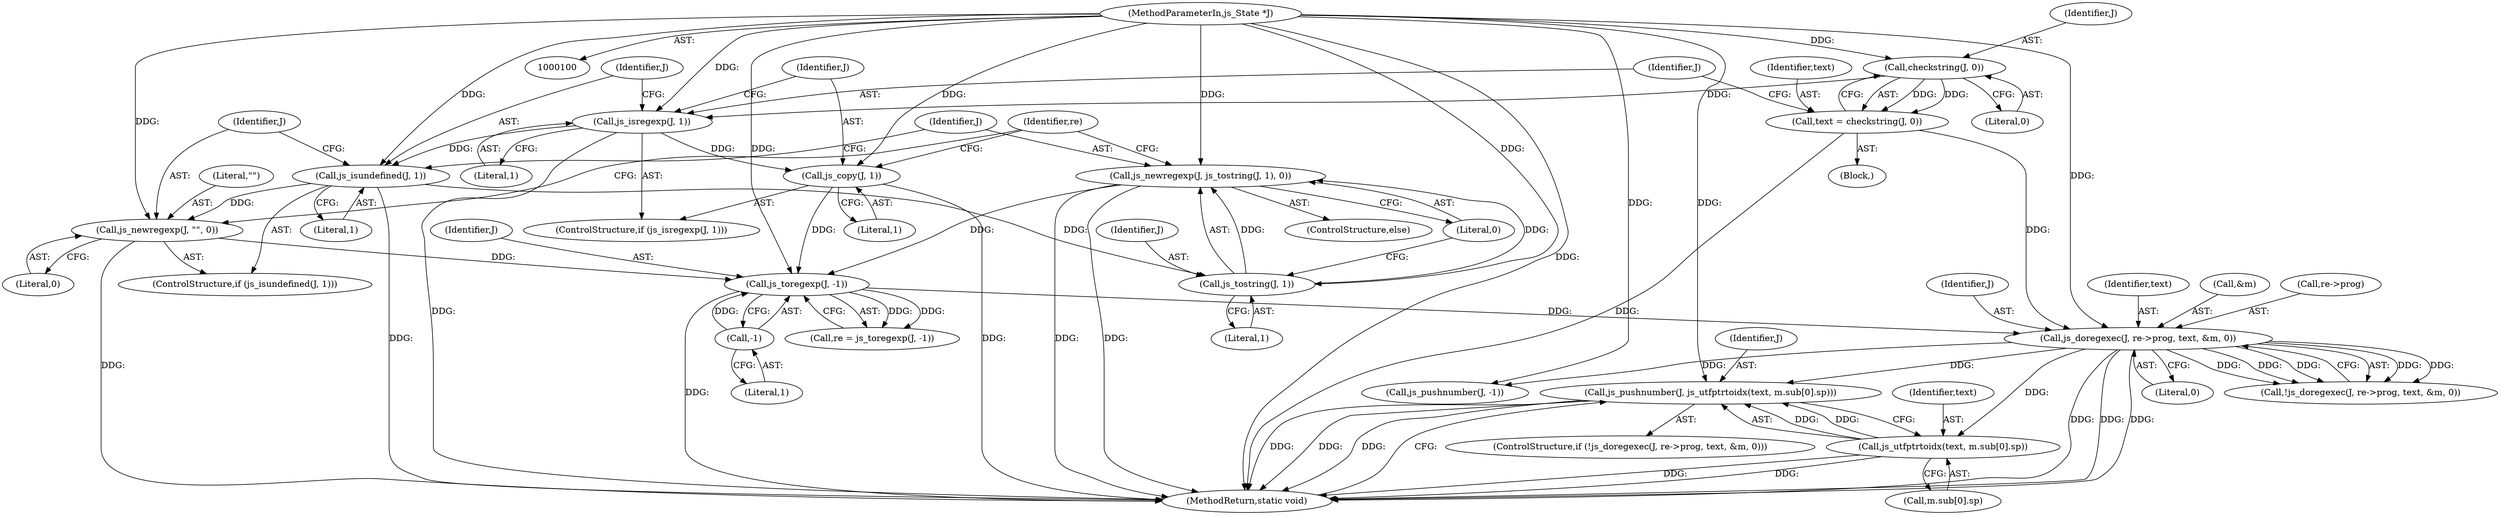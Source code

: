 digraph "0_mujs_00d4606c3baf813b7b1c176823b2729bf51002a2_3@pointer" {
"1000151" [label="(Call,js_pushnumber(J, js_utfptrtoidx(text, m.sub[0].sp)))"];
"1000142" [label="(Call,js_doregexec(J, re->prog, text, &m, 0))"];
"1000136" [label="(Call,js_toregexp(J, -1))"];
"1000128" [label="(Call,js_newregexp(J, js_tostring(J, 1), 0))"];
"1000130" [label="(Call,js_tostring(J, 1))"];
"1000120" [label="(Call,js_isundefined(J, 1))"];
"1000112" [label="(Call,js_isregexp(J, 1))"];
"1000108" [label="(Call,checkstring(J, 0))"];
"1000101" [label="(MethodParameterIn,js_State *J)"];
"1000115" [label="(Call,js_copy(J, 1))"];
"1000123" [label="(Call,js_newregexp(J, \"\", 0))"];
"1000138" [label="(Call,-1)"];
"1000106" [label="(Call,text = checkstring(J, 0))"];
"1000153" [label="(Call,js_utfptrtoidx(text, m.sub[0].sp))"];
"1000108" [label="(Call,checkstring(J, 0))"];
"1000116" [label="(Identifier,J)"];
"1000112" [label="(Call,js_isregexp(J, 1))"];
"1000114" [label="(Literal,1)"];
"1000126" [label="(Literal,0)"];
"1000131" [label="(Identifier,J)"];
"1000124" [label="(Identifier,J)"];
"1000163" [label="(Call,js_pushnumber(J, -1))"];
"1000107" [label="(Identifier,text)"];
"1000129" [label="(Identifier,J)"];
"1000127" [label="(ControlStructure,else)"];
"1000102" [label="(Block,)"];
"1000141" [label="(Call,!js_doregexec(J, re->prog, text, &m, 0))"];
"1000138" [label="(Call,-1)"];
"1000142" [label="(Call,js_doregexec(J, re->prog, text, &m, 0))"];
"1000155" [label="(Call,m.sub[0].sp)"];
"1000110" [label="(Literal,0)"];
"1000106" [label="(Call,text = checkstring(J, 0))"];
"1000134" [label="(Call,re = js_toregexp(J, -1))"];
"1000140" [label="(ControlStructure,if (!js_doregexec(J, re->prog, text, &m, 0)))"];
"1000119" [label="(ControlStructure,if (js_isundefined(J, 1)))"];
"1000125" [label="(Literal,\"\")"];
"1000151" [label="(Call,js_pushnumber(J, js_utfptrtoidx(text, m.sub[0].sp)))"];
"1000130" [label="(Call,js_tostring(J, 1))"];
"1000150" [label="(Literal,0)"];
"1000133" [label="(Literal,0)"];
"1000135" [label="(Identifier,re)"];
"1000101" [label="(MethodParameterIn,js_State *J)"];
"1000117" [label="(Literal,1)"];
"1000147" [label="(Identifier,text)"];
"1000123" [label="(Call,js_newregexp(J, \"\", 0))"];
"1000122" [label="(Literal,1)"];
"1000154" [label="(Identifier,text)"];
"1000167" [label="(MethodReturn,static void)"];
"1000148" [label="(Call,&m)"];
"1000109" [label="(Identifier,J)"];
"1000152" [label="(Identifier,J)"];
"1000153" [label="(Call,js_utfptrtoidx(text, m.sub[0].sp))"];
"1000115" [label="(Call,js_copy(J, 1))"];
"1000111" [label="(ControlStructure,if (js_isregexp(J, 1)))"];
"1000144" [label="(Call,re->prog)"];
"1000139" [label="(Literal,1)"];
"1000121" [label="(Identifier,J)"];
"1000132" [label="(Literal,1)"];
"1000137" [label="(Identifier,J)"];
"1000113" [label="(Identifier,J)"];
"1000128" [label="(Call,js_newregexp(J, js_tostring(J, 1), 0))"];
"1000136" [label="(Call,js_toregexp(J, -1))"];
"1000143" [label="(Identifier,J)"];
"1000120" [label="(Call,js_isundefined(J, 1))"];
"1000151" -> "1000140"  [label="AST: "];
"1000151" -> "1000153"  [label="CFG: "];
"1000152" -> "1000151"  [label="AST: "];
"1000153" -> "1000151"  [label="AST: "];
"1000167" -> "1000151"  [label="CFG: "];
"1000151" -> "1000167"  [label="DDG: "];
"1000151" -> "1000167"  [label="DDG: "];
"1000151" -> "1000167"  [label="DDG: "];
"1000142" -> "1000151"  [label="DDG: "];
"1000101" -> "1000151"  [label="DDG: "];
"1000153" -> "1000151"  [label="DDG: "];
"1000153" -> "1000151"  [label="DDG: "];
"1000142" -> "1000141"  [label="AST: "];
"1000142" -> "1000150"  [label="CFG: "];
"1000143" -> "1000142"  [label="AST: "];
"1000144" -> "1000142"  [label="AST: "];
"1000147" -> "1000142"  [label="AST: "];
"1000148" -> "1000142"  [label="AST: "];
"1000150" -> "1000142"  [label="AST: "];
"1000141" -> "1000142"  [label="CFG: "];
"1000142" -> "1000167"  [label="DDG: "];
"1000142" -> "1000167"  [label="DDG: "];
"1000142" -> "1000167"  [label="DDG: "];
"1000142" -> "1000141"  [label="DDG: "];
"1000142" -> "1000141"  [label="DDG: "];
"1000142" -> "1000141"  [label="DDG: "];
"1000142" -> "1000141"  [label="DDG: "];
"1000142" -> "1000141"  [label="DDG: "];
"1000136" -> "1000142"  [label="DDG: "];
"1000101" -> "1000142"  [label="DDG: "];
"1000106" -> "1000142"  [label="DDG: "];
"1000142" -> "1000153"  [label="DDG: "];
"1000142" -> "1000163"  [label="DDG: "];
"1000136" -> "1000134"  [label="AST: "];
"1000136" -> "1000138"  [label="CFG: "];
"1000137" -> "1000136"  [label="AST: "];
"1000138" -> "1000136"  [label="AST: "];
"1000134" -> "1000136"  [label="CFG: "];
"1000136" -> "1000167"  [label="DDG: "];
"1000136" -> "1000134"  [label="DDG: "];
"1000136" -> "1000134"  [label="DDG: "];
"1000128" -> "1000136"  [label="DDG: "];
"1000115" -> "1000136"  [label="DDG: "];
"1000123" -> "1000136"  [label="DDG: "];
"1000101" -> "1000136"  [label="DDG: "];
"1000138" -> "1000136"  [label="DDG: "];
"1000128" -> "1000127"  [label="AST: "];
"1000128" -> "1000133"  [label="CFG: "];
"1000129" -> "1000128"  [label="AST: "];
"1000130" -> "1000128"  [label="AST: "];
"1000133" -> "1000128"  [label="AST: "];
"1000135" -> "1000128"  [label="CFG: "];
"1000128" -> "1000167"  [label="DDG: "];
"1000128" -> "1000167"  [label="DDG: "];
"1000130" -> "1000128"  [label="DDG: "];
"1000130" -> "1000128"  [label="DDG: "];
"1000101" -> "1000128"  [label="DDG: "];
"1000130" -> "1000132"  [label="CFG: "];
"1000131" -> "1000130"  [label="AST: "];
"1000132" -> "1000130"  [label="AST: "];
"1000133" -> "1000130"  [label="CFG: "];
"1000120" -> "1000130"  [label="DDG: "];
"1000101" -> "1000130"  [label="DDG: "];
"1000120" -> "1000119"  [label="AST: "];
"1000120" -> "1000122"  [label="CFG: "];
"1000121" -> "1000120"  [label="AST: "];
"1000122" -> "1000120"  [label="AST: "];
"1000124" -> "1000120"  [label="CFG: "];
"1000129" -> "1000120"  [label="CFG: "];
"1000120" -> "1000167"  [label="DDG: "];
"1000112" -> "1000120"  [label="DDG: "];
"1000101" -> "1000120"  [label="DDG: "];
"1000120" -> "1000123"  [label="DDG: "];
"1000112" -> "1000111"  [label="AST: "];
"1000112" -> "1000114"  [label="CFG: "];
"1000113" -> "1000112"  [label="AST: "];
"1000114" -> "1000112"  [label="AST: "];
"1000116" -> "1000112"  [label="CFG: "];
"1000121" -> "1000112"  [label="CFG: "];
"1000112" -> "1000167"  [label="DDG: "];
"1000108" -> "1000112"  [label="DDG: "];
"1000101" -> "1000112"  [label="DDG: "];
"1000112" -> "1000115"  [label="DDG: "];
"1000108" -> "1000106"  [label="AST: "];
"1000108" -> "1000110"  [label="CFG: "];
"1000109" -> "1000108"  [label="AST: "];
"1000110" -> "1000108"  [label="AST: "];
"1000106" -> "1000108"  [label="CFG: "];
"1000108" -> "1000106"  [label="DDG: "];
"1000108" -> "1000106"  [label="DDG: "];
"1000101" -> "1000108"  [label="DDG: "];
"1000101" -> "1000100"  [label="AST: "];
"1000101" -> "1000167"  [label="DDG: "];
"1000101" -> "1000115"  [label="DDG: "];
"1000101" -> "1000123"  [label="DDG: "];
"1000101" -> "1000163"  [label="DDG: "];
"1000115" -> "1000111"  [label="AST: "];
"1000115" -> "1000117"  [label="CFG: "];
"1000116" -> "1000115"  [label="AST: "];
"1000117" -> "1000115"  [label="AST: "];
"1000135" -> "1000115"  [label="CFG: "];
"1000115" -> "1000167"  [label="DDG: "];
"1000123" -> "1000119"  [label="AST: "];
"1000123" -> "1000126"  [label="CFG: "];
"1000124" -> "1000123"  [label="AST: "];
"1000125" -> "1000123"  [label="AST: "];
"1000126" -> "1000123"  [label="AST: "];
"1000135" -> "1000123"  [label="CFG: "];
"1000123" -> "1000167"  [label="DDG: "];
"1000138" -> "1000139"  [label="CFG: "];
"1000139" -> "1000138"  [label="AST: "];
"1000106" -> "1000102"  [label="AST: "];
"1000107" -> "1000106"  [label="AST: "];
"1000113" -> "1000106"  [label="CFG: "];
"1000106" -> "1000167"  [label="DDG: "];
"1000153" -> "1000155"  [label="CFG: "];
"1000154" -> "1000153"  [label="AST: "];
"1000155" -> "1000153"  [label="AST: "];
"1000153" -> "1000167"  [label="DDG: "];
"1000153" -> "1000167"  [label="DDG: "];
}
